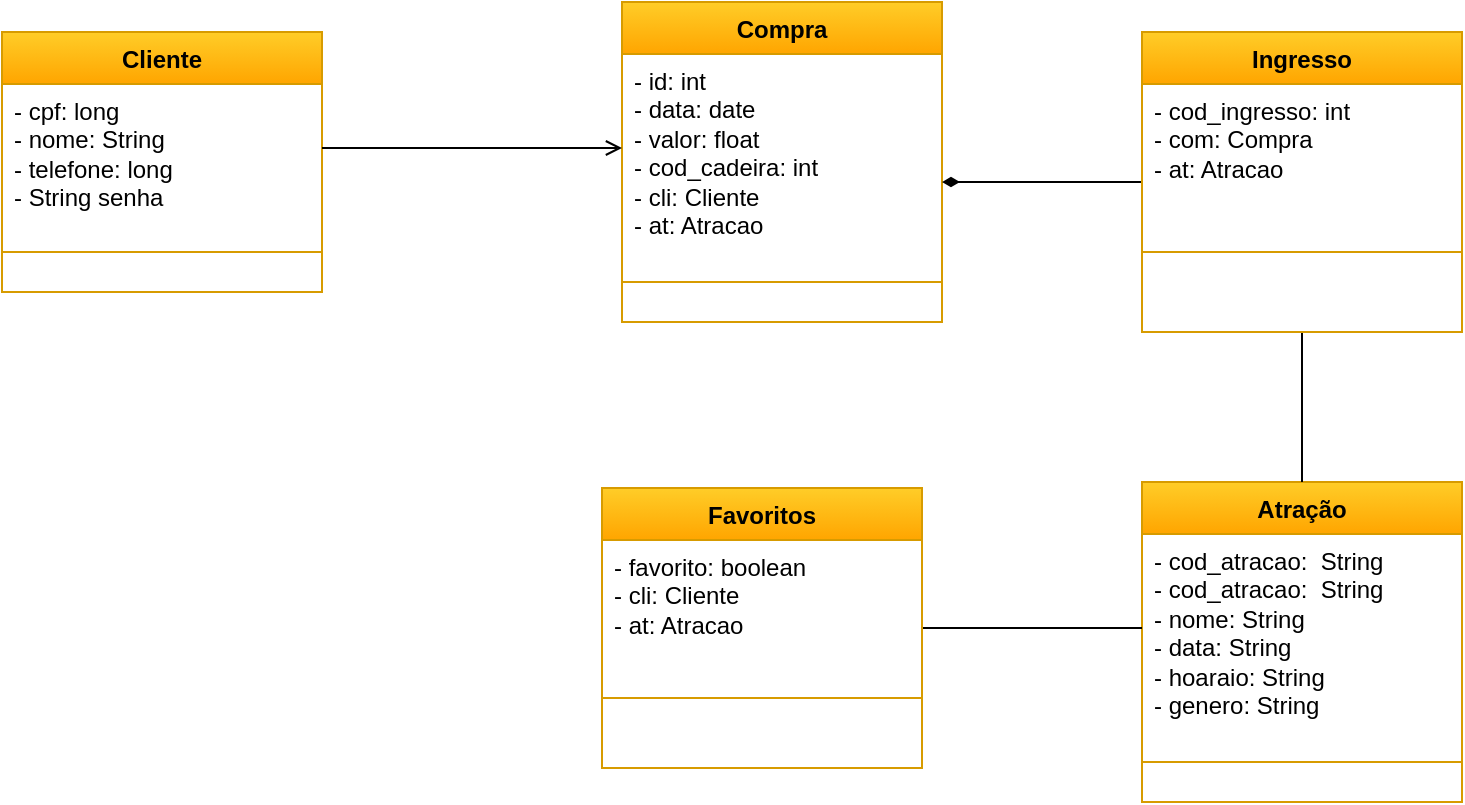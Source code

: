<mxfile version="21.3.7" type="github">
  <diagram name="Página-1" id="hHZQKaVx3r7QKWwvkuFB">
    <mxGraphModel dx="1114" dy="584" grid="1" gridSize="10" guides="1" tooltips="1" connect="1" arrows="1" fold="1" page="1" pageScale="1" pageWidth="827" pageHeight="1169" math="0" shadow="0">
      <root>
        <mxCell id="0" />
        <mxCell id="1" parent="0" />
        <mxCell id="kRPTSru2SKUkncLZ3vir-1" value="Atração" style="swimlane;fontStyle=1;align=center;verticalAlign=top;childLayout=stackLayout;horizontal=1;startSize=26;horizontalStack=0;resizeParent=1;resizeParentMax=0;resizeLast=0;collapsible=1;marginBottom=0;whiteSpace=wrap;html=1;fillColor=#ffcd28;gradientColor=#ffa500;strokeColor=#d79b00;" parent="1" vertex="1">
          <mxGeometry x="620" y="280" width="160" height="160" as="geometry" />
        </mxCell>
        <mxCell id="kRPTSru2SKUkncLZ3vir-2" value="- cod_atracao:&amp;nbsp; String&lt;br&gt;- cod_atracao:&amp;nbsp; String&lt;br&gt;- nome: String&lt;br&gt;- data: String&lt;br&gt;- hoaraio: String&amp;nbsp;&lt;br&gt;- genero: String" style="text;strokeColor=none;fillColor=none;align=left;verticalAlign=top;spacingLeft=4;spacingRight=4;overflow=hidden;rotatable=0;points=[[0,0.5],[1,0.5]];portConstraint=eastwest;whiteSpace=wrap;html=1;" parent="kRPTSru2SKUkncLZ3vir-1" vertex="1">
          <mxGeometry y="26" width="160" height="94" as="geometry" />
        </mxCell>
        <mxCell id="kRPTSru2SKUkncLZ3vir-3" value="" style="line;strokeWidth=1;fillColor=none;align=left;verticalAlign=middle;spacingTop=-1;spacingLeft=3;spacingRight=3;rotatable=0;labelPosition=right;points=[];portConstraint=eastwest;strokeColor=inherit;" parent="kRPTSru2SKUkncLZ3vir-1" vertex="1">
          <mxGeometry y="120" width="160" height="40" as="geometry" />
        </mxCell>
        <mxCell id="kRPTSru2SKUkncLZ3vir-5" value="Cliente" style="swimlane;fontStyle=1;align=center;verticalAlign=top;childLayout=stackLayout;horizontal=1;startSize=26;horizontalStack=0;resizeParent=1;resizeParentMax=0;resizeLast=0;collapsible=1;marginBottom=0;whiteSpace=wrap;html=1;fillColor=#ffcd28;gradientColor=#ffa500;strokeColor=#d79b00;" parent="1" vertex="1">
          <mxGeometry x="50" y="55" width="160" height="130" as="geometry" />
        </mxCell>
        <mxCell id="kRPTSru2SKUkncLZ3vir-6" value="&lt;div&gt;- cpf: long&lt;/div&gt;&lt;div&gt;- nome: String&lt;/div&gt;&lt;div&gt;&lt;span style=&quot;background-color: initial;&quot;&gt;- telefone: long&lt;/span&gt;&lt;/div&gt;&lt;div&gt;&lt;span style=&quot;&quot;&gt;- String senha&lt;/span&gt;&lt;/div&gt;" style="text;strokeColor=none;fillColor=none;align=left;verticalAlign=top;spacingLeft=4;spacingRight=4;overflow=hidden;rotatable=0;points=[[0,0.5],[1,0.5]];portConstraint=eastwest;whiteSpace=wrap;html=1;" parent="kRPTSru2SKUkncLZ3vir-5" vertex="1">
          <mxGeometry y="26" width="160" height="64" as="geometry" />
        </mxCell>
        <mxCell id="kRPTSru2SKUkncLZ3vir-7" value="" style="line;strokeWidth=1;fillColor=none;align=left;verticalAlign=middle;spacingTop=-1;spacingLeft=3;spacingRight=3;rotatable=0;labelPosition=right;points=[];portConstraint=eastwest;strokeColor=inherit;" parent="kRPTSru2SKUkncLZ3vir-5" vertex="1">
          <mxGeometry y="90" width="160" height="40" as="geometry" />
        </mxCell>
        <mxCell id="rb_v-E0dTUBB3ZiAOdfS-5" style="edgeStyle=orthogonalEdgeStyle;shape=connector;rounded=0;orthogonalLoop=1;jettySize=auto;html=1;exitX=1;exitY=0.5;exitDx=0;exitDy=0;entryX=0;entryY=0.5;entryDx=0;entryDy=0;labelBackgroundColor=default;strokeColor=default;fontFamily=Helvetica;fontSize=11;fontColor=default;endArrow=none;endFill=0;" edge="1" parent="1" source="kRPTSru2SKUkncLZ3vir-9" target="kRPTSru2SKUkncLZ3vir-2">
          <mxGeometry relative="1" as="geometry" />
        </mxCell>
        <mxCell id="kRPTSru2SKUkncLZ3vir-9" value="Favoritos" style="swimlane;fontStyle=1;align=center;verticalAlign=top;childLayout=stackLayout;horizontal=1;startSize=26;horizontalStack=0;resizeParent=1;resizeParentMax=0;resizeLast=0;collapsible=1;marginBottom=0;whiteSpace=wrap;html=1;fillColor=#ffcd28;gradientColor=#ffa500;strokeColor=#d79b00;" parent="1" vertex="1">
          <mxGeometry x="350" y="283" width="160" height="140" as="geometry" />
        </mxCell>
        <mxCell id="kRPTSru2SKUkncLZ3vir-10" value="&lt;div&gt;- favorito: boolean&lt;/div&gt;&lt;div&gt;- cli: Cliente&lt;span style=&quot;&quot;&gt;&lt;/span&gt;&lt;/div&gt;&lt;div&gt;&lt;span style=&quot;white-space: pre;&quot;&gt;- &lt;/span&gt;at: Atracao&lt;/div&gt;" style="text;strokeColor=none;fillColor=none;align=left;verticalAlign=top;spacingLeft=4;spacingRight=4;overflow=hidden;rotatable=0;points=[[0,0.5],[1,0.5]];portConstraint=eastwest;whiteSpace=wrap;html=1;" parent="kRPTSru2SKUkncLZ3vir-9" vertex="1">
          <mxGeometry y="26" width="160" height="44" as="geometry" />
        </mxCell>
        <mxCell id="kRPTSru2SKUkncLZ3vir-11" value="" style="line;strokeWidth=1;fillColor=none;align=left;verticalAlign=middle;spacingTop=-1;spacingLeft=3;spacingRight=3;rotatable=0;labelPosition=right;points=[];portConstraint=eastwest;strokeColor=inherit;" parent="kRPTSru2SKUkncLZ3vir-9" vertex="1">
          <mxGeometry y="70" width="160" height="70" as="geometry" />
        </mxCell>
        <mxCell id="kRPTSru2SKUkncLZ3vir-13" value="Compra" style="swimlane;fontStyle=1;align=center;verticalAlign=top;childLayout=stackLayout;horizontal=1;startSize=26;horizontalStack=0;resizeParent=1;resizeParentMax=0;resizeLast=0;collapsible=1;marginBottom=0;whiteSpace=wrap;html=1;fillColor=#ffcd28;gradientColor=#ffa500;strokeColor=#d79b00;" parent="1" vertex="1">
          <mxGeometry x="360" y="40" width="160" height="160" as="geometry" />
        </mxCell>
        <mxCell id="kRPTSru2SKUkncLZ3vir-14" value="&lt;div&gt;- id: int&amp;nbsp;&lt;/div&gt;&lt;div&gt;&lt;span style=&quot;background-color: initial;&quot;&gt;- data: date&lt;/span&gt;&lt;/div&gt;&lt;div&gt;&lt;span style=&quot;&quot;&gt;&lt;/span&gt;&lt;/div&gt;&lt;div&gt;&lt;span style=&quot;white-space: pre;&quot;&gt;- &lt;/span&gt;valor: float&lt;/div&gt;&lt;div&gt;&lt;span style=&quot;white-space: pre;&quot;&gt;- &lt;/span&gt;cod_cadeira: int&lt;/div&gt;&lt;div&gt;&lt;span style=&quot;white-space: pre;&quot;&gt;- &lt;/span&gt;cli: Cliente&lt;/div&gt;&lt;div&gt;&lt;span style=&quot;background-color: initial;&quot;&gt;- at: Atracao&lt;/span&gt;&lt;/div&gt;" style="text;strokeColor=none;fillColor=none;align=left;verticalAlign=top;spacingLeft=4;spacingRight=4;overflow=hidden;rotatable=0;points=[[0,0.5],[1,0.5]];portConstraint=eastwest;whiteSpace=wrap;html=1;" parent="kRPTSru2SKUkncLZ3vir-13" vertex="1">
          <mxGeometry y="26" width="160" height="94" as="geometry" />
        </mxCell>
        <mxCell id="kRPTSru2SKUkncLZ3vir-15" value="" style="line;strokeWidth=1;fillColor=none;align=left;verticalAlign=middle;spacingTop=-1;spacingLeft=3;spacingRight=3;rotatable=0;labelPosition=right;points=[];portConstraint=eastwest;strokeColor=inherit;" parent="kRPTSru2SKUkncLZ3vir-13" vertex="1">
          <mxGeometry y="120" width="160" height="40" as="geometry" />
        </mxCell>
        <mxCell id="rb_v-E0dTUBB3ZiAOdfS-9" style="edgeStyle=orthogonalEdgeStyle;shape=connector;rounded=0;orthogonalLoop=1;jettySize=auto;html=1;exitX=0;exitY=0.5;exitDx=0;exitDy=0;entryX=1;entryY=0.681;entryDx=0;entryDy=0;entryPerimeter=0;labelBackgroundColor=default;strokeColor=default;fontFamily=Helvetica;fontSize=11;fontColor=default;endArrow=diamondThin;endFill=1;jumpSize=9;strokeWidth=1;" edge="1" parent="1" source="kRPTSru2SKUkncLZ3vir-17" target="kRPTSru2SKUkncLZ3vir-14">
          <mxGeometry relative="1" as="geometry" />
        </mxCell>
        <mxCell id="rb_v-E0dTUBB3ZiAOdfS-11" style="edgeStyle=orthogonalEdgeStyle;shape=connector;rounded=0;orthogonalLoop=1;jettySize=auto;html=1;exitX=0.5;exitY=1;exitDx=0;exitDy=0;entryX=0.5;entryY=0;entryDx=0;entryDy=0;labelBackgroundColor=default;strokeColor=default;fontFamily=Helvetica;fontSize=11;fontColor=default;endArrow=none;endFill=0;" edge="1" parent="1" source="kRPTSru2SKUkncLZ3vir-17" target="kRPTSru2SKUkncLZ3vir-1">
          <mxGeometry relative="1" as="geometry" />
        </mxCell>
        <mxCell id="kRPTSru2SKUkncLZ3vir-17" value="Ingresso" style="swimlane;fontStyle=1;align=center;verticalAlign=top;childLayout=stackLayout;horizontal=1;startSize=26;horizontalStack=0;resizeParent=1;resizeParentMax=0;resizeLast=0;collapsible=1;marginBottom=0;whiteSpace=wrap;html=1;fillColor=#ffcd28;gradientColor=#ffa500;strokeColor=#d79b00;" parent="1" vertex="1">
          <mxGeometry x="620" y="55" width="160" height="150" as="geometry" />
        </mxCell>
        <mxCell id="kRPTSru2SKUkncLZ3vir-18" value="&lt;div&gt;- cod_ingresso: int&lt;/div&gt;&lt;div&gt;&lt;span style=&quot;background-color: initial;&quot;&gt;- com: Compra&lt;/span&gt;&lt;br&gt;&lt;/div&gt;&lt;div&gt;&lt;span style=&quot;white-space: pre;&quot;&gt;- &lt;/span&gt;at: Atracao&lt;/div&gt;" style="text;strokeColor=none;fillColor=none;align=left;verticalAlign=top;spacingLeft=4;spacingRight=4;overflow=hidden;rotatable=0;points=[[0,0.5],[1,0.5]];portConstraint=eastwest;whiteSpace=wrap;html=1;" parent="kRPTSru2SKUkncLZ3vir-17" vertex="1">
          <mxGeometry y="26" width="160" height="44" as="geometry" />
        </mxCell>
        <mxCell id="kRPTSru2SKUkncLZ3vir-19" value="" style="line;strokeWidth=1;fillColor=none;align=left;verticalAlign=middle;spacingTop=-1;spacingLeft=3;spacingRight=3;rotatable=0;labelPosition=right;points=[];portConstraint=eastwest;strokeColor=inherit;" parent="kRPTSru2SKUkncLZ3vir-17" vertex="1">
          <mxGeometry y="70" width="160" height="80" as="geometry" />
        </mxCell>
        <mxCell id="rb_v-E0dTUBB3ZiAOdfS-2" style="edgeStyle=orthogonalEdgeStyle;rounded=0;orthogonalLoop=1;jettySize=auto;html=1;exitX=1;exitY=0.5;exitDx=0;exitDy=0;entryX=0;entryY=0.5;entryDx=0;entryDy=0;endArrow=open;endFill=0;" edge="1" parent="1" source="kRPTSru2SKUkncLZ3vir-6" target="kRPTSru2SKUkncLZ3vir-14">
          <mxGeometry relative="1" as="geometry" />
        </mxCell>
      </root>
    </mxGraphModel>
  </diagram>
</mxfile>
